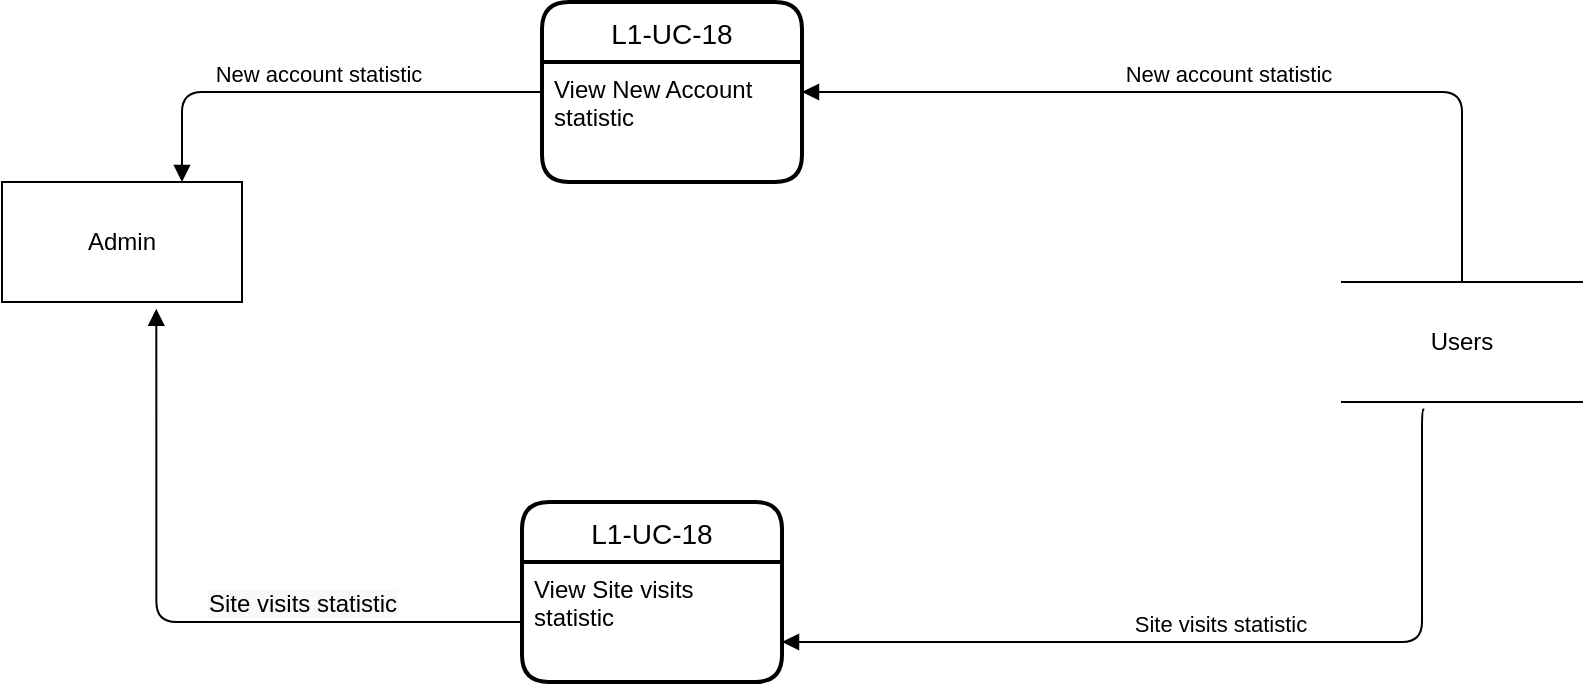 <mxfile version="14.9.0" type="device"><diagram id="a3VQoIApgLVvhKK6CpKs" name="Page-1"><mxGraphModel dx="1038" dy="489" grid="1" gridSize="10" guides="1" tooltips="1" connect="1" arrows="1" fold="1" page="1" pageScale="1" pageWidth="827" pageHeight="1169" math="0" shadow="0"><root><mxCell id="0"/><mxCell id="1" parent="0"/><mxCell id="epBL0CIWcc1XcjLlAMiI-1" value="L1-UC-18" style="swimlane;childLayout=stackLayout;horizontal=1;startSize=30;horizontalStack=0;rounded=1;fontSize=14;fontStyle=0;strokeWidth=2;resizeParent=0;resizeLast=1;shadow=0;dashed=0;align=center;" parent="1" vertex="1"><mxGeometry x="280" y="100" width="130" height="90" as="geometry"/></mxCell><mxCell id="epBL0CIWcc1XcjLlAMiI-2" value="View New Account &#10;statistic" style="align=left;strokeColor=none;fillColor=none;spacingLeft=4;fontSize=12;verticalAlign=top;resizable=0;rotatable=0;part=1;" parent="epBL0CIWcc1XcjLlAMiI-1" vertex="1"><mxGeometry y="30" width="130" height="60" as="geometry"/></mxCell><mxCell id="epBL0CIWcc1XcjLlAMiI-3" value="Admin" style="rounded=0;whiteSpace=wrap;html=1;" parent="1" vertex="1"><mxGeometry x="10" y="190" width="120" height="60" as="geometry"/></mxCell><mxCell id="epBL0CIWcc1XcjLlAMiI-5" value="New account statistic" style="html=1;verticalAlign=bottom;endArrow=block;exitX=0.5;exitY=0;exitDx=0;exitDy=0;entryX=1;entryY=0.25;entryDx=0;entryDy=0;edgeStyle=orthogonalEdgeStyle;" parent="1" source="epBL0CIWcc1XcjLlAMiI-6" target="epBL0CIWcc1XcjLlAMiI-2" edge="1"><mxGeometry width="80" relative="1" as="geometry"><mxPoint x="660" y="60" as="sourcePoint"/><mxPoint x="500" y="70" as="targetPoint"/></mxGeometry></mxCell><mxCell id="epBL0CIWcc1XcjLlAMiI-6" value="Users" style="shape=partialRectangle;whiteSpace=wrap;html=1;left=0;right=0;fillColor=none;" parent="1" vertex="1"><mxGeometry x="680" y="240" width="120" height="60" as="geometry"/></mxCell><mxCell id="Lg9E4Im0EHlwVEo4x6Ji-1" value="L1-UC-18" style="swimlane;childLayout=stackLayout;horizontal=1;startSize=30;horizontalStack=0;rounded=1;fontSize=14;fontStyle=0;strokeWidth=2;resizeParent=0;resizeLast=1;shadow=0;dashed=0;align=center;" parent="1" vertex="1"><mxGeometry x="270" y="350" width="130" height="90" as="geometry"/></mxCell><mxCell id="Lg9E4Im0EHlwVEo4x6Ji-2" value="View Site visits &#10;statistic" style="align=left;strokeColor=none;fillColor=none;spacingLeft=4;fontSize=12;verticalAlign=top;resizable=0;rotatable=0;part=1;" parent="Lg9E4Im0EHlwVEo4x6Ji-1" vertex="1"><mxGeometry y="30" width="130" height="60" as="geometry"/></mxCell><mxCell id="Lg9E4Im0EHlwVEo4x6Ji-3" value="Site visits statistic" style="html=1;verticalAlign=bottom;endArrow=block;exitX=0.343;exitY=1.063;exitDx=0;exitDy=0;edgeStyle=orthogonalEdgeStyle;exitPerimeter=0;" parent="1" source="epBL0CIWcc1XcjLlAMiI-6" edge="1"><mxGeometry width="80" relative="1" as="geometry"><mxPoint x="720" y="425" as="sourcePoint"/><mxPoint x="400" y="420" as="targetPoint"/><Array as="points"><mxPoint x="720" y="304"/><mxPoint x="720" y="420"/><mxPoint x="420" y="420"/></Array></mxGeometry></mxCell><mxCell id="Lg9E4Im0EHlwVEo4x6Ji-4" value="&lt;span style=&quot;font-size: 12px ; text-align: left ; background-color: rgb(248 , 249 , 250)&quot;&gt;Site visits&amp;nbsp;&lt;/span&gt;&lt;span style=&quot;font-size: 12px ; text-align: left ; background-color: rgb(248 , 249 , 250)&quot;&gt;statistic&lt;/span&gt;" style="html=1;verticalAlign=bottom;endArrow=block;entryX=0.643;entryY=1.057;entryDx=0;entryDy=0;entryPerimeter=0;exitX=0;exitY=0.5;exitDx=0;exitDy=0;edgeStyle=orthogonalEdgeStyle;" parent="1" source="Lg9E4Im0EHlwVEo4x6Ji-2" target="epBL0CIWcc1XcjLlAMiI-3" edge="1"><mxGeometry x="-0.352" width="80" relative="1" as="geometry"><mxPoint x="140" y="450" as="sourcePoint"/><mxPoint x="410" y="430" as="targetPoint"/><mxPoint as="offset"/></mxGeometry></mxCell><mxCell id="epBL0CIWcc1XcjLlAMiI-4" value="New account statistic" style="html=1;verticalAlign=bottom;endArrow=block;exitX=0;exitY=0.25;exitDx=0;exitDy=0;entryX=0.75;entryY=0;entryDx=0;entryDy=0;edgeStyle=orthogonalEdgeStyle;" parent="1" source="epBL0CIWcc1XcjLlAMiI-2" target="epBL0CIWcc1XcjLlAMiI-3" edge="1"><mxGeometry width="80" relative="1" as="geometry"><mxPoint x="460" y="210" as="sourcePoint"/><mxPoint x="90" y="180" as="targetPoint"/></mxGeometry></mxCell></root></mxGraphModel></diagram></mxfile>